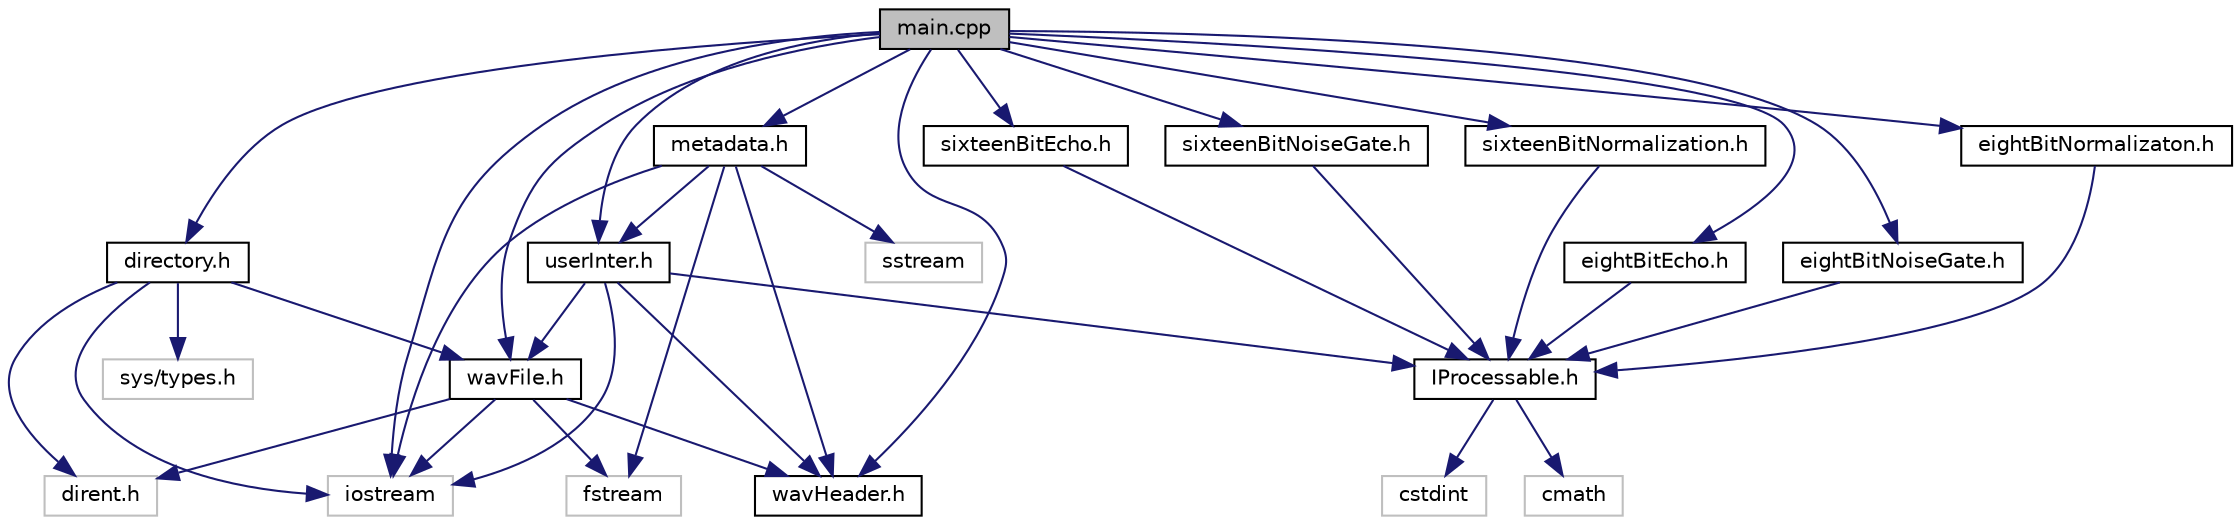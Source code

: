 digraph "main.cpp"
{
  edge [fontname="Helvetica",fontsize="10",labelfontname="Helvetica",labelfontsize="10"];
  node [fontname="Helvetica",fontsize="10",shape=record];
  Node0 [label="main.cpp",height=0.2,width=0.4,color="black", fillcolor="grey75", style="filled", fontcolor="black"];
  Node0 -> Node1 [color="midnightblue",fontsize="10",style="solid",fontname="Helvetica"];
  Node1 [label="iostream",height=0.2,width=0.4,color="grey75", fillcolor="white", style="filled"];
  Node0 -> Node2 [color="midnightblue",fontsize="10",style="solid",fontname="Helvetica"];
  Node2 [label="wavFile.h",height=0.2,width=0.4,color="black", fillcolor="white", style="filled",URL="$de/d8e/wavFile_8h_source.html"];
  Node2 -> Node1 [color="midnightblue",fontsize="10",style="solid",fontname="Helvetica"];
  Node2 -> Node3 [color="midnightblue",fontsize="10",style="solid",fontname="Helvetica"];
  Node3 [label="fstream",height=0.2,width=0.4,color="grey75", fillcolor="white", style="filled"];
  Node2 -> Node4 [color="midnightblue",fontsize="10",style="solid",fontname="Helvetica"];
  Node4 [label="wavHeader.h",height=0.2,width=0.4,color="black", fillcolor="white", style="filled",URL="$dd/dee/wavHeader_8h_source.html"];
  Node2 -> Node5 [color="midnightblue",fontsize="10",style="solid",fontname="Helvetica"];
  Node5 [label="dirent.h",height=0.2,width=0.4,color="grey75", fillcolor="white", style="filled"];
  Node0 -> Node6 [color="midnightblue",fontsize="10",style="solid",fontname="Helvetica"];
  Node6 [label="directory.h",height=0.2,width=0.4,color="black", fillcolor="white", style="filled",URL="$d9/d0f/directory_8h_source.html"];
  Node6 -> Node1 [color="midnightblue",fontsize="10",style="solid",fontname="Helvetica"];
  Node6 -> Node5 [color="midnightblue",fontsize="10",style="solid",fontname="Helvetica"];
  Node6 -> Node7 [color="midnightblue",fontsize="10",style="solid",fontname="Helvetica"];
  Node7 [label="sys/types.h",height=0.2,width=0.4,color="grey75", fillcolor="white", style="filled"];
  Node6 -> Node2 [color="midnightblue",fontsize="10",style="solid",fontname="Helvetica"];
  Node0 -> Node8 [color="midnightblue",fontsize="10",style="solid",fontname="Helvetica"];
  Node8 [label="metadata.h",height=0.2,width=0.4,color="black", fillcolor="white", style="filled",URL="$d9/d28/metadata_8h_source.html"];
  Node8 -> Node1 [color="midnightblue",fontsize="10",style="solid",fontname="Helvetica"];
  Node8 -> Node3 [color="midnightblue",fontsize="10",style="solid",fontname="Helvetica"];
  Node8 -> Node9 [color="midnightblue",fontsize="10",style="solid",fontname="Helvetica"];
  Node9 [label="sstream",height=0.2,width=0.4,color="grey75", fillcolor="white", style="filled"];
  Node8 -> Node4 [color="midnightblue",fontsize="10",style="solid",fontname="Helvetica"];
  Node8 -> Node10 [color="midnightblue",fontsize="10",style="solid",fontname="Helvetica"];
  Node10 [label="userInter.h",height=0.2,width=0.4,color="black", fillcolor="white", style="filled",URL="$db/dad/userInter_8h_source.html"];
  Node10 -> Node1 [color="midnightblue",fontsize="10",style="solid",fontname="Helvetica"];
  Node10 -> Node4 [color="midnightblue",fontsize="10",style="solid",fontname="Helvetica"];
  Node10 -> Node2 [color="midnightblue",fontsize="10",style="solid",fontname="Helvetica"];
  Node10 -> Node11 [color="midnightblue",fontsize="10",style="solid",fontname="Helvetica"];
  Node11 [label="IProcessable.h",height=0.2,width=0.4,color="black", fillcolor="white", style="filled",URL="$de/d7c/IProcessable_8h_source.html"];
  Node11 -> Node12 [color="midnightblue",fontsize="10",style="solid",fontname="Helvetica"];
  Node12 [label="cstdint",height=0.2,width=0.4,color="grey75", fillcolor="white", style="filled"];
  Node11 -> Node13 [color="midnightblue",fontsize="10",style="solid",fontname="Helvetica"];
  Node13 [label="cmath",height=0.2,width=0.4,color="grey75", fillcolor="white", style="filled"];
  Node0 -> Node4 [color="midnightblue",fontsize="10",style="solid",fontname="Helvetica"];
  Node0 -> Node10 [color="midnightblue",fontsize="10",style="solid",fontname="Helvetica"];
  Node0 -> Node14 [color="midnightblue",fontsize="10",style="solid",fontname="Helvetica"];
  Node14 [label="eightBitEcho.h",height=0.2,width=0.4,color="black", fillcolor="white", style="filled",URL="$de/d3b/eightBitEcho_8h_source.html"];
  Node14 -> Node11 [color="midnightblue",fontsize="10",style="solid",fontname="Helvetica"];
  Node0 -> Node15 [color="midnightblue",fontsize="10",style="solid",fontname="Helvetica"];
  Node15 [label="eightBitNoiseGate.h",height=0.2,width=0.4,color="black", fillcolor="white", style="filled",URL="$d7/dd3/eightBitNoiseGate_8h_source.html"];
  Node15 -> Node11 [color="midnightblue",fontsize="10",style="solid",fontname="Helvetica"];
  Node0 -> Node16 [color="midnightblue",fontsize="10",style="solid",fontname="Helvetica"];
  Node16 [label="eightBitNormalizaton.h",height=0.2,width=0.4,color="black", fillcolor="white", style="filled",URL="$dd/d2a/eightBitNormalizaton_8h_source.html"];
  Node16 -> Node11 [color="midnightblue",fontsize="10",style="solid",fontname="Helvetica"];
  Node0 -> Node17 [color="midnightblue",fontsize="10",style="solid",fontname="Helvetica"];
  Node17 [label="sixteenBitEcho.h",height=0.2,width=0.4,color="black", fillcolor="white", style="filled",URL="$db/d03/sixteenBitEcho_8h_source.html"];
  Node17 -> Node11 [color="midnightblue",fontsize="10",style="solid",fontname="Helvetica"];
  Node0 -> Node18 [color="midnightblue",fontsize="10",style="solid",fontname="Helvetica"];
  Node18 [label="sixteenBitNoiseGate.h",height=0.2,width=0.4,color="black", fillcolor="white", style="filled",URL="$d8/d6d/sixteenBitNoiseGate_8h_source.html"];
  Node18 -> Node11 [color="midnightblue",fontsize="10",style="solid",fontname="Helvetica"];
  Node0 -> Node19 [color="midnightblue",fontsize="10",style="solid",fontname="Helvetica"];
  Node19 [label="sixteenBitNormalization.h",height=0.2,width=0.4,color="black", fillcolor="white", style="filled",URL="$d4/d54/sixteenBitNormalization_8h_source.html"];
  Node19 -> Node11 [color="midnightblue",fontsize="10",style="solid",fontname="Helvetica"];
}
